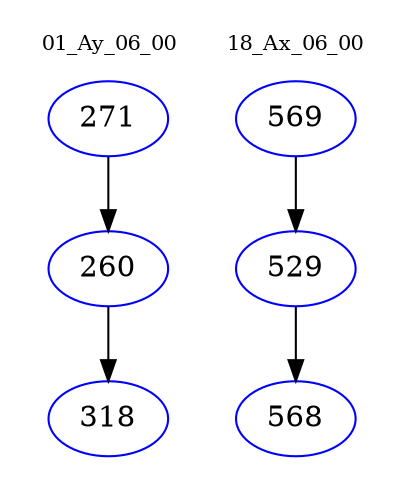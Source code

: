 digraph{
subgraph cluster_0 {
color = white
label = "01_Ay_06_00";
fontsize=10;
T0_271 [label="271", color="blue"]
T0_271 -> T0_260 [color="black"]
T0_260 [label="260", color="blue"]
T0_260 -> T0_318 [color="black"]
T0_318 [label="318", color="blue"]
}
subgraph cluster_1 {
color = white
label = "18_Ax_06_00";
fontsize=10;
T1_569 [label="569", color="blue"]
T1_569 -> T1_529 [color="black"]
T1_529 [label="529", color="blue"]
T1_529 -> T1_568 [color="black"]
T1_568 [label="568", color="blue"]
}
}
